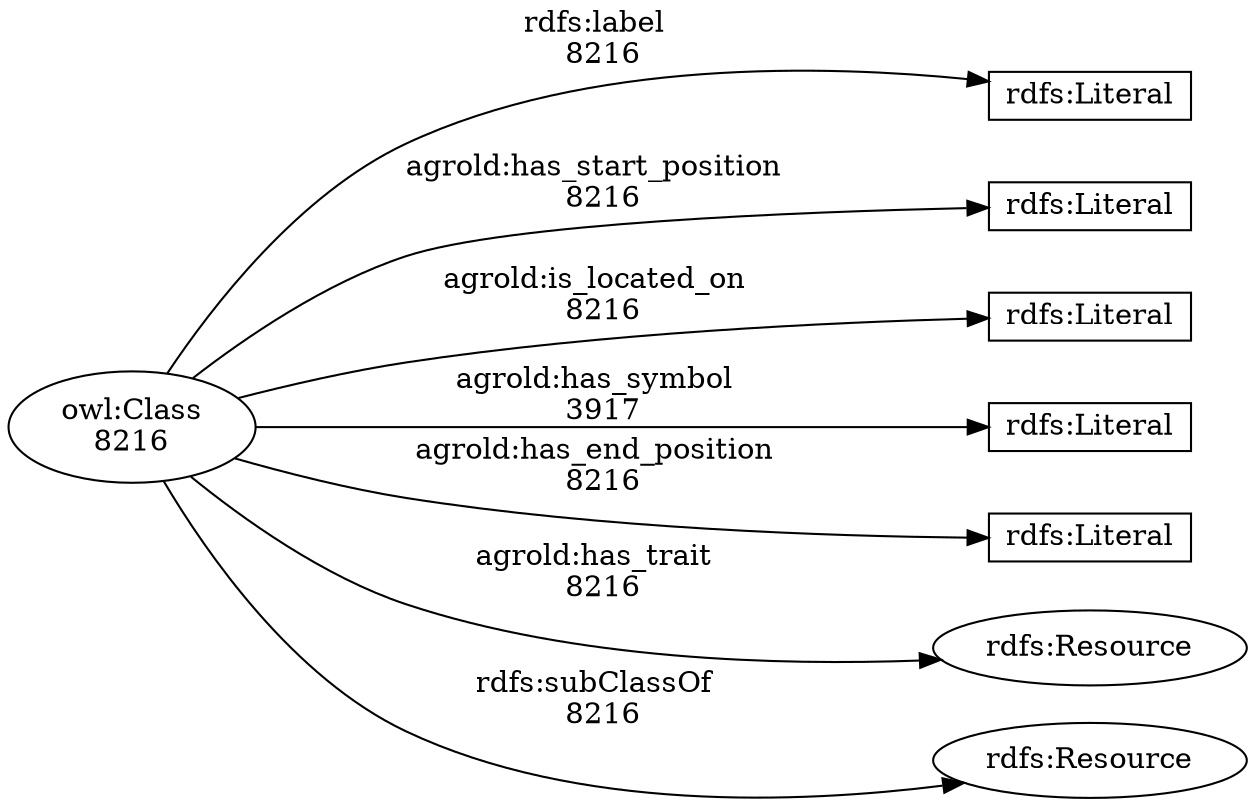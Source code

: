 digraph {
    ranksep=2;
    rankdir="LR";
    charset="utf-8";

    // Class relations with the numbers of edges
    "owl:Class" -> "rdfs:Literal1" [ label="rdfs:label\n  8216"];
    "owl:Class" -> "rdfs:Literal3" [ label="agrold:has_start_position\n  8216"];
    "owl:Class" -> "rdfs:Literal4" [ label="agrold:is_located_on\n  8216"];
    "owl:Class" -> "rdfs:Literal5" [ label="agrold:has_symbol\n  3917"];
    "owl:Class" -> "rdfs:Literal6" [ label="agrold:has_end_position\n  8216"];
    "owl:Class" -> "rdfs:Resource2" [ label="agrold:has_trait\n  8216"];
    "owl:Class" -> "rdfs:Resource7" [ label="rdfs:subClassOf\n  8216"];

    // The number of entities
    "owl:Class" [ label="owl:Class\n8216" ] ;
    "rdfs:Literal1" [ label="rdfs:Literal", shape=box, height=0.3 ] ;
    "rdfs:Literal3" [ label="rdfs:Literal", shape=box, height=0.3 ] ;
    "rdfs:Literal4" [ label="rdfs:Literal", shape=box, height=0.3 ] ;
    "rdfs:Literal5" [ label="rdfs:Literal", shape=box, height=0.3 ] ;
    "rdfs:Literal6" [ label="rdfs:Literal", shape=box, height=0.3 ] ;
    "rdfs:Resource2" [ label="rdfs:Resource" ] ;
    "rdfs:Resource7" [ label="rdfs:Resource" ] ;

}
